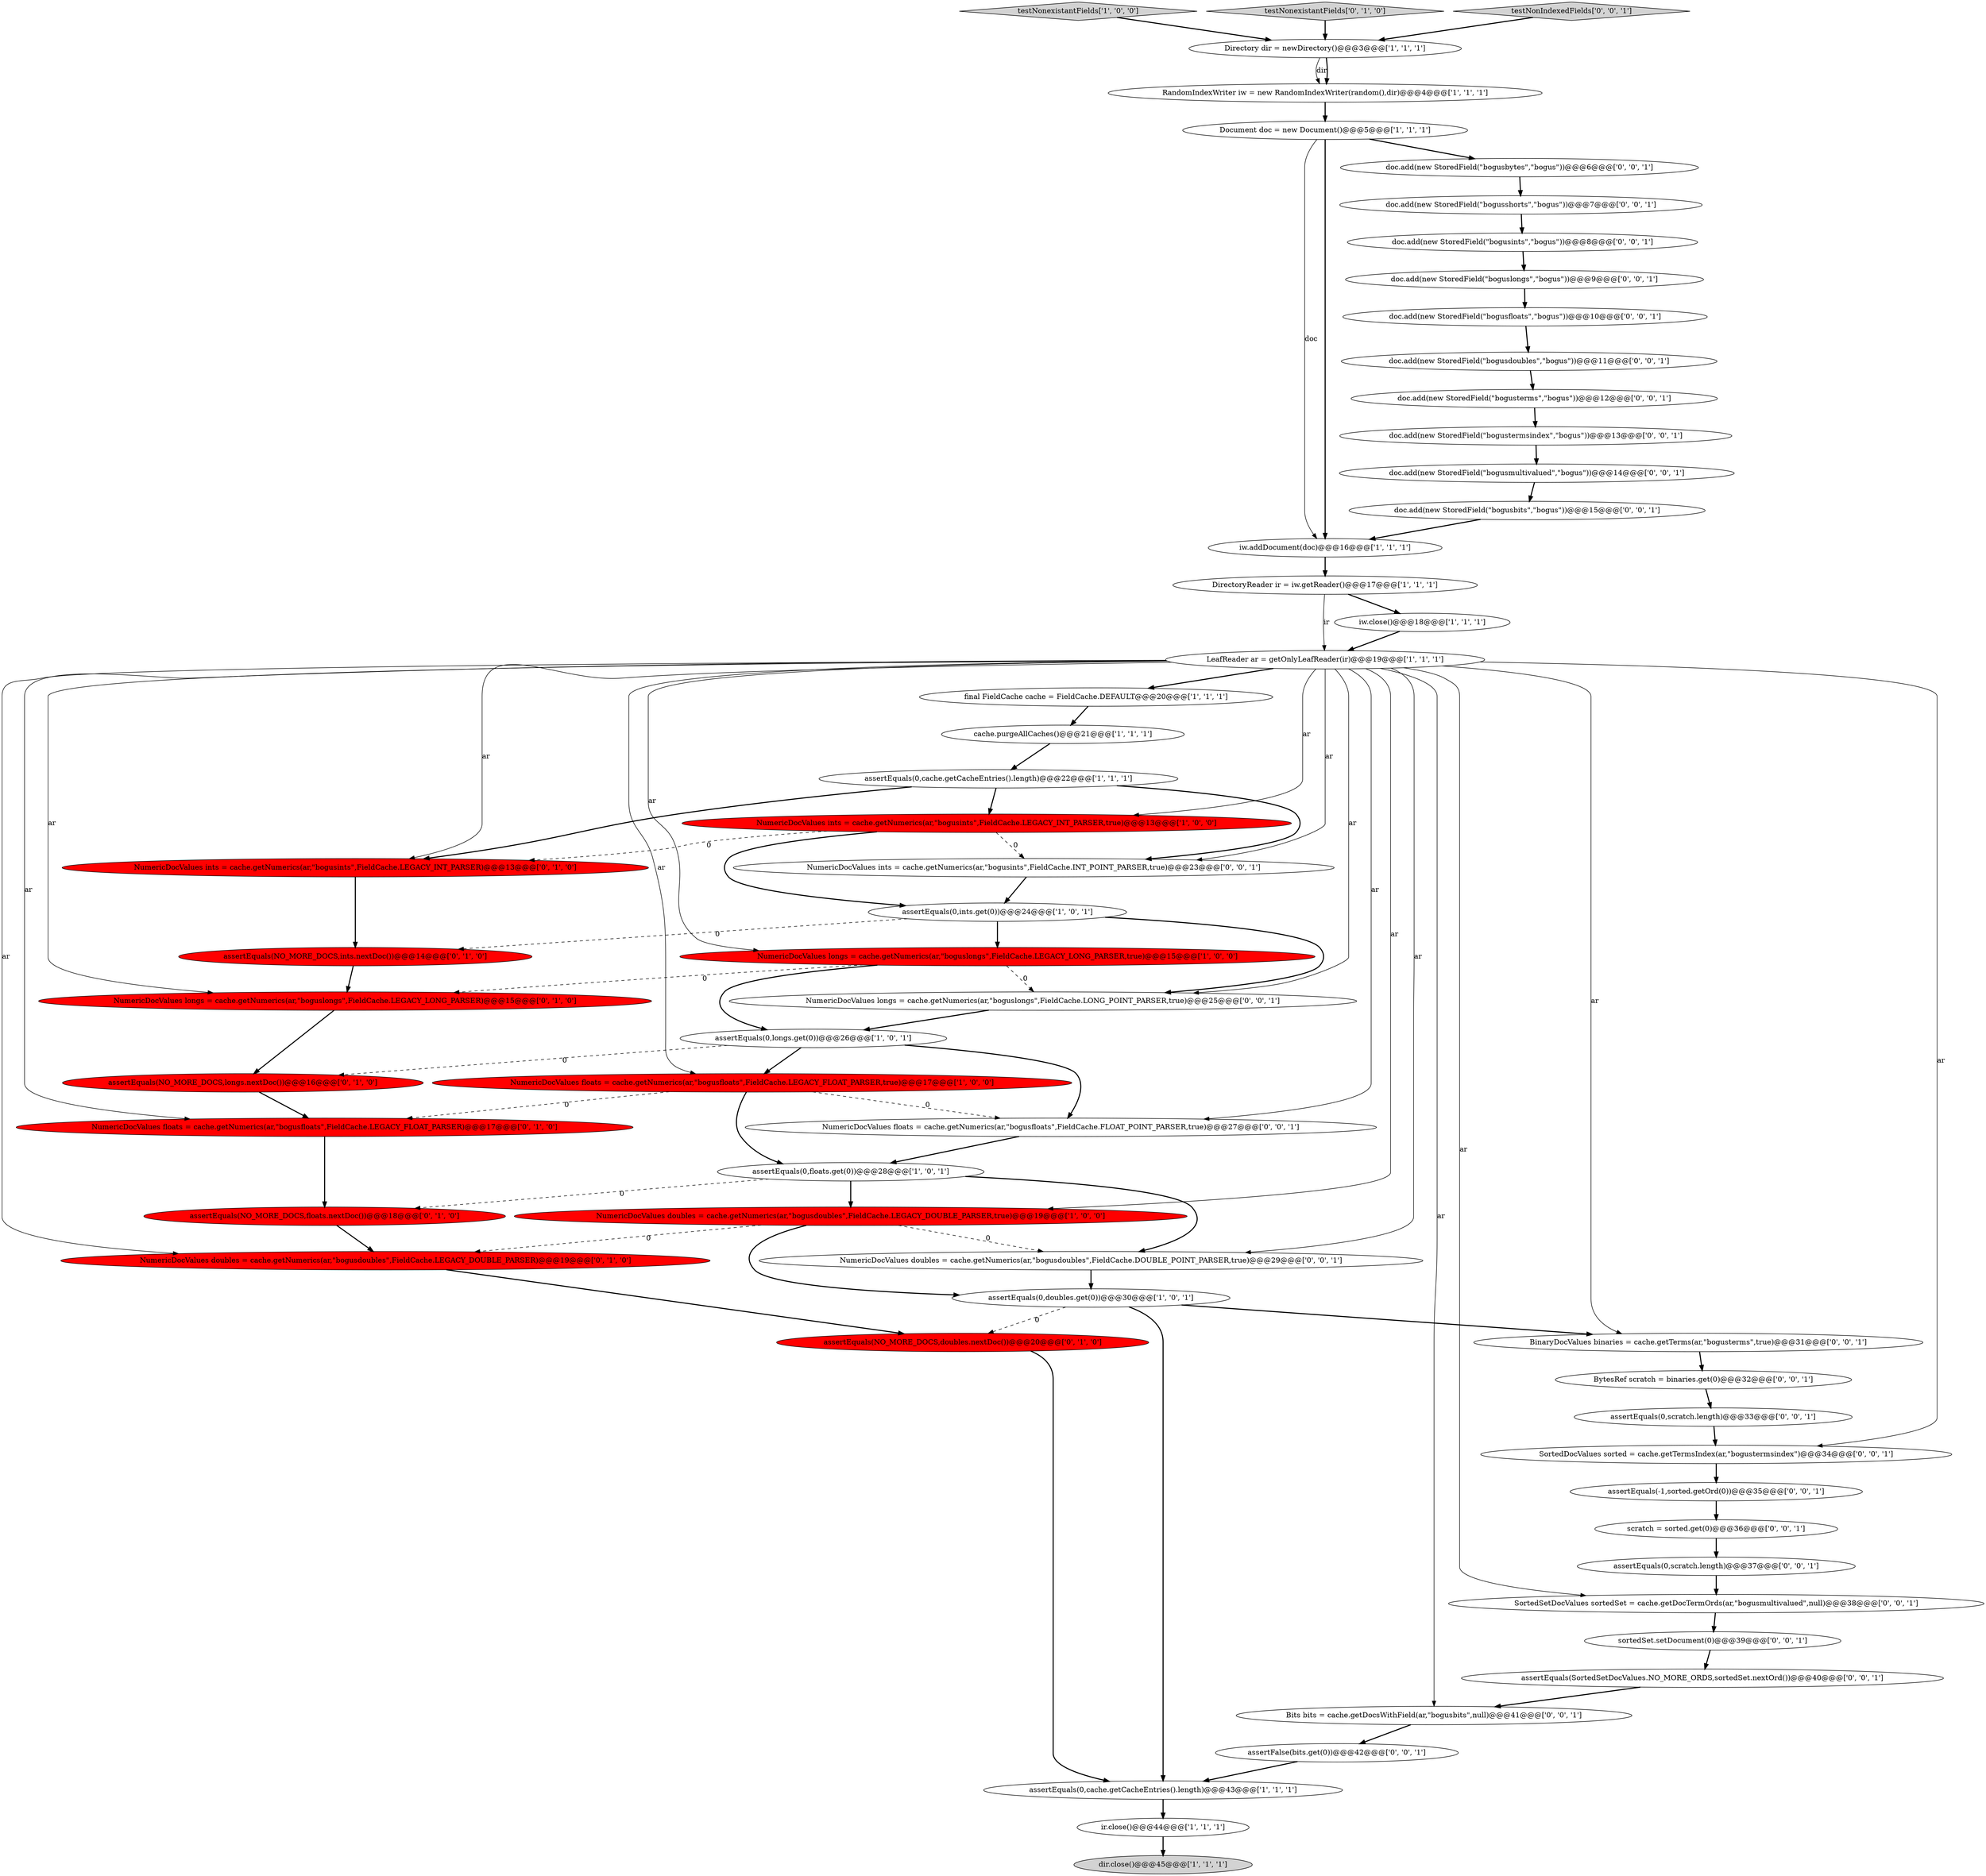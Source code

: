 digraph {
0 [style = filled, label = "iw.addDocument(doc)@@@16@@@['1', '1', '1']", fillcolor = white, shape = ellipse image = "AAA0AAABBB1BBB"];
40 [style = filled, label = "NumericDocValues longs = cache.getNumerics(ar,\"boguslongs\",FieldCache.LONG_POINT_PARSER,true)@@@25@@@['0', '0', '1']", fillcolor = white, shape = ellipse image = "AAA0AAABBB3BBB"];
3 [style = filled, label = "testNonexistantFields['1', '0', '0']", fillcolor = lightgray, shape = diamond image = "AAA0AAABBB1BBB"];
30 [style = filled, label = "NumericDocValues floats = cache.getNumerics(ar,\"bogusfloats\",FieldCache.LEGACY_FLOAT_PARSER)@@@17@@@['0', '1', '0']", fillcolor = red, shape = ellipse image = "AAA1AAABBB2BBB"];
10 [style = filled, label = "NumericDocValues ints = cache.getNumerics(ar,\"bogusints\",FieldCache.LEGACY_INT_PARSER,true)@@@13@@@['1', '0', '0']", fillcolor = red, shape = ellipse image = "AAA1AAABBB1BBB"];
5 [style = filled, label = "DirectoryReader ir = iw.getReader()@@@17@@@['1', '1', '1']", fillcolor = white, shape = ellipse image = "AAA0AAABBB1BBB"];
34 [style = filled, label = "doc.add(new StoredField(\"boguslongs\",\"bogus\"))@@@9@@@['0', '0', '1']", fillcolor = white, shape = ellipse image = "AAA0AAABBB3BBB"];
23 [style = filled, label = "NumericDocValues ints = cache.getNumerics(ar,\"bogusints\",FieldCache.LEGACY_INT_PARSER)@@@13@@@['0', '1', '0']", fillcolor = red, shape = ellipse image = "AAA1AAABBB2BBB"];
24 [style = filled, label = "testNonexistantFields['0', '1', '0']", fillcolor = lightgray, shape = diamond image = "AAA0AAABBB2BBB"];
50 [style = filled, label = "Bits bits = cache.getDocsWithField(ar,\"bogusbits\",null)@@@41@@@['0', '0', '1']", fillcolor = white, shape = ellipse image = "AAA0AAABBB3BBB"];
15 [style = filled, label = "final FieldCache cache = FieldCache.DEFAULT@@@20@@@['1', '1', '1']", fillcolor = white, shape = ellipse image = "AAA0AAABBB1BBB"];
27 [style = filled, label = "NumericDocValues doubles = cache.getNumerics(ar,\"bogusdoubles\",FieldCache.LEGACY_DOUBLE_PARSER)@@@19@@@['0', '1', '0']", fillcolor = red, shape = ellipse image = "AAA1AAABBB2BBB"];
19 [style = filled, label = "assertEquals(0,cache.getCacheEntries().length)@@@43@@@['1', '1', '1']", fillcolor = white, shape = ellipse image = "AAA0AAABBB1BBB"];
52 [style = filled, label = "doc.add(new StoredField(\"bogusshorts\",\"bogus\"))@@@7@@@['0', '0', '1']", fillcolor = white, shape = ellipse image = "AAA0AAABBB3BBB"];
49 [style = filled, label = "BytesRef scratch = binaries.get(0)@@@32@@@['0', '0', '1']", fillcolor = white, shape = ellipse image = "AAA0AAABBB3BBB"];
13 [style = filled, label = "LeafReader ar = getOnlyLeafReader(ir)@@@19@@@['1', '1', '1']", fillcolor = white, shape = ellipse image = "AAA0AAABBB1BBB"];
1 [style = filled, label = "ir.close()@@@44@@@['1', '1', '1']", fillcolor = white, shape = ellipse image = "AAA0AAABBB1BBB"];
9 [style = filled, label = "NumericDocValues longs = cache.getNumerics(ar,\"boguslongs\",FieldCache.LEGACY_LONG_PARSER,true)@@@15@@@['1', '0', '0']", fillcolor = red, shape = ellipse image = "AAA1AAABBB1BBB"];
6 [style = filled, label = "assertEquals(0,cache.getCacheEntries().length)@@@22@@@['1', '1', '1']", fillcolor = white, shape = ellipse image = "AAA0AAABBB1BBB"];
33 [style = filled, label = "testNonIndexedFields['0', '0', '1']", fillcolor = lightgray, shape = diamond image = "AAA0AAABBB3BBB"];
43 [style = filled, label = "doc.add(new StoredField(\"bogusfloats\",\"bogus\"))@@@10@@@['0', '0', '1']", fillcolor = white, shape = ellipse image = "AAA0AAABBB3BBB"];
38 [style = filled, label = "doc.add(new StoredField(\"bogusterms\",\"bogus\"))@@@12@@@['0', '0', '1']", fillcolor = white, shape = ellipse image = "AAA0AAABBB3BBB"];
29 [style = filled, label = "assertEquals(NO_MORE_DOCS,floats.nextDoc())@@@18@@@['0', '1', '0']", fillcolor = red, shape = ellipse image = "AAA1AAABBB2BBB"];
39 [style = filled, label = "doc.add(new StoredField(\"bogustermsindex\",\"bogus\"))@@@13@@@['0', '0', '1']", fillcolor = white, shape = ellipse image = "AAA0AAABBB3BBB"];
48 [style = filled, label = "doc.add(new StoredField(\"bogusints\",\"bogus\"))@@@8@@@['0', '0', '1']", fillcolor = white, shape = ellipse image = "AAA0AAABBB3BBB"];
22 [style = filled, label = "assertEquals(NO_MORE_DOCS,doubles.nextDoc())@@@20@@@['0', '1', '0']", fillcolor = red, shape = ellipse image = "AAA1AAABBB2BBB"];
35 [style = filled, label = "assertFalse(bits.get(0))@@@42@@@['0', '0', '1']", fillcolor = white, shape = ellipse image = "AAA0AAABBB3BBB"];
17 [style = filled, label = "assertEquals(0,doubles.get(0))@@@30@@@['1', '0', '1']", fillcolor = white, shape = ellipse image = "AAA0AAABBB1BBB"];
11 [style = filled, label = "assertEquals(0,longs.get(0))@@@26@@@['1', '0', '1']", fillcolor = white, shape = ellipse image = "AAA0AAABBB1BBB"];
31 [style = filled, label = "doc.add(new StoredField(\"bogusbytes\",\"bogus\"))@@@6@@@['0', '0', '1']", fillcolor = white, shape = ellipse image = "AAA0AAABBB3BBB"];
53 [style = filled, label = "assertEquals(0,scratch.length)@@@37@@@['0', '0', '1']", fillcolor = white, shape = ellipse image = "AAA0AAABBB3BBB"];
16 [style = filled, label = "cache.purgeAllCaches()@@@21@@@['1', '1', '1']", fillcolor = white, shape = ellipse image = "AAA0AAABBB1BBB"];
20 [style = filled, label = "RandomIndexWriter iw = new RandomIndexWriter(random(),dir)@@@4@@@['1', '1', '1']", fillcolor = white, shape = ellipse image = "AAA0AAABBB1BBB"];
44 [style = filled, label = "NumericDocValues doubles = cache.getNumerics(ar,\"bogusdoubles\",FieldCache.DOUBLE_POINT_PARSER,true)@@@29@@@['0', '0', '1']", fillcolor = white, shape = ellipse image = "AAA0AAABBB3BBB"];
26 [style = filled, label = "assertEquals(NO_MORE_DOCS,ints.nextDoc())@@@14@@@['0', '1', '0']", fillcolor = red, shape = ellipse image = "AAA1AAABBB2BBB"];
45 [style = filled, label = "doc.add(new StoredField(\"bogusdoubles\",\"bogus\"))@@@11@@@['0', '0', '1']", fillcolor = white, shape = ellipse image = "AAA0AAABBB3BBB"];
12 [style = filled, label = "NumericDocValues floats = cache.getNumerics(ar,\"bogusfloats\",FieldCache.LEGACY_FLOAT_PARSER,true)@@@17@@@['1', '0', '0']", fillcolor = red, shape = ellipse image = "AAA1AAABBB1BBB"];
18 [style = filled, label = "dir.close()@@@45@@@['1', '1', '1']", fillcolor = lightgray, shape = ellipse image = "AAA0AAABBB1BBB"];
55 [style = filled, label = "doc.add(new StoredField(\"bogusmultivalued\",\"bogus\"))@@@14@@@['0', '0', '1']", fillcolor = white, shape = ellipse image = "AAA0AAABBB3BBB"];
37 [style = filled, label = "SortedSetDocValues sortedSet = cache.getDocTermOrds(ar,\"bogusmultivalued\",null)@@@38@@@['0', '0', '1']", fillcolor = white, shape = ellipse image = "AAA0AAABBB3BBB"];
56 [style = filled, label = "NumericDocValues ints = cache.getNumerics(ar,\"bogusints\",FieldCache.INT_POINT_PARSER,true)@@@23@@@['0', '0', '1']", fillcolor = white, shape = ellipse image = "AAA0AAABBB3BBB"];
14 [style = filled, label = "iw.close()@@@18@@@['1', '1', '1']", fillcolor = white, shape = ellipse image = "AAA0AAABBB1BBB"];
25 [style = filled, label = "assertEquals(NO_MORE_DOCS,longs.nextDoc())@@@16@@@['0', '1', '0']", fillcolor = red, shape = ellipse image = "AAA1AAABBB2BBB"];
7 [style = filled, label = "Directory dir = newDirectory()@@@3@@@['1', '1', '1']", fillcolor = white, shape = ellipse image = "AAA0AAABBB1BBB"];
46 [style = filled, label = "scratch = sorted.get(0)@@@36@@@['0', '0', '1']", fillcolor = white, shape = ellipse image = "AAA0AAABBB3BBB"];
47 [style = filled, label = "BinaryDocValues binaries = cache.getTerms(ar,\"bogusterms\",true)@@@31@@@['0', '0', '1']", fillcolor = white, shape = ellipse image = "AAA0AAABBB3BBB"];
51 [style = filled, label = "NumericDocValues floats = cache.getNumerics(ar,\"bogusfloats\",FieldCache.FLOAT_POINT_PARSER,true)@@@27@@@['0', '0', '1']", fillcolor = white, shape = ellipse image = "AAA0AAABBB3BBB"];
8 [style = filled, label = "Document doc = new Document()@@@5@@@['1', '1', '1']", fillcolor = white, shape = ellipse image = "AAA0AAABBB1BBB"];
2 [style = filled, label = "assertEquals(0,floats.get(0))@@@28@@@['1', '0', '1']", fillcolor = white, shape = ellipse image = "AAA0AAABBB1BBB"];
41 [style = filled, label = "assertEquals(-1,sorted.getOrd(0))@@@35@@@['0', '0', '1']", fillcolor = white, shape = ellipse image = "AAA0AAABBB3BBB"];
57 [style = filled, label = "SortedDocValues sorted = cache.getTermsIndex(ar,\"bogustermsindex\")@@@34@@@['0', '0', '1']", fillcolor = white, shape = ellipse image = "AAA0AAABBB3BBB"];
42 [style = filled, label = "sortedSet.setDocument(0)@@@39@@@['0', '0', '1']", fillcolor = white, shape = ellipse image = "AAA0AAABBB3BBB"];
32 [style = filled, label = "assertEquals(SortedSetDocValues.NO_MORE_ORDS,sortedSet.nextOrd())@@@40@@@['0', '0', '1']", fillcolor = white, shape = ellipse image = "AAA0AAABBB3BBB"];
36 [style = filled, label = "doc.add(new StoredField(\"bogusbits\",\"bogus\"))@@@15@@@['0', '0', '1']", fillcolor = white, shape = ellipse image = "AAA0AAABBB3BBB"];
28 [style = filled, label = "NumericDocValues longs = cache.getNumerics(ar,\"boguslongs\",FieldCache.LEGACY_LONG_PARSER)@@@15@@@['0', '1', '0']", fillcolor = red, shape = ellipse image = "AAA1AAABBB2BBB"];
54 [style = filled, label = "assertEquals(0,scratch.length)@@@33@@@['0', '0', '1']", fillcolor = white, shape = ellipse image = "AAA0AAABBB3BBB"];
21 [style = filled, label = "assertEquals(0,ints.get(0))@@@24@@@['1', '0', '1']", fillcolor = white, shape = ellipse image = "AAA0AAABBB1BBB"];
4 [style = filled, label = "NumericDocValues doubles = cache.getNumerics(ar,\"bogusdoubles\",FieldCache.LEGACY_DOUBLE_PARSER,true)@@@19@@@['1', '0', '0']", fillcolor = red, shape = ellipse image = "AAA1AAABBB1BBB"];
13->56 [style = solid, label="ar"];
55->36 [style = bold, label=""];
9->11 [style = bold, label=""];
25->30 [style = bold, label=""];
54->57 [style = bold, label=""];
13->10 [style = solid, label="ar"];
57->41 [style = bold, label=""];
38->39 [style = bold, label=""];
13->27 [style = solid, label="ar"];
30->29 [style = bold, label=""];
13->37 [style = solid, label="ar"];
8->0 [style = solid, label="doc"];
13->12 [style = solid, label="ar"];
7->20 [style = solid, label="dir"];
47->49 [style = bold, label=""];
8->0 [style = bold, label=""];
19->1 [style = bold, label=""];
13->40 [style = solid, label="ar"];
12->2 [style = bold, label=""];
40->11 [style = bold, label=""];
36->0 [style = bold, label=""];
2->44 [style = bold, label=""];
45->38 [style = bold, label=""];
28->25 [style = bold, label=""];
26->28 [style = bold, label=""];
48->34 [style = bold, label=""];
13->9 [style = solid, label="ar"];
17->22 [style = dashed, label="0"];
33->7 [style = bold, label=""];
13->51 [style = solid, label="ar"];
11->51 [style = bold, label=""];
13->57 [style = solid, label="ar"];
16->6 [style = bold, label=""];
11->12 [style = bold, label=""];
10->21 [style = bold, label=""];
12->30 [style = dashed, label="0"];
2->4 [style = bold, label=""];
27->22 [style = bold, label=""];
44->17 [style = bold, label=""];
43->45 [style = bold, label=""];
29->27 [style = bold, label=""];
20->8 [style = bold, label=""];
21->9 [style = bold, label=""];
5->13 [style = solid, label="ir"];
13->30 [style = solid, label="ar"];
3->7 [style = bold, label=""];
56->21 [style = bold, label=""];
52->48 [style = bold, label=""];
42->32 [style = bold, label=""];
41->46 [style = bold, label=""];
10->56 [style = dashed, label="0"];
13->15 [style = bold, label=""];
24->7 [style = bold, label=""];
49->54 [style = bold, label=""];
4->44 [style = dashed, label="0"];
32->50 [style = bold, label=""];
4->17 [style = bold, label=""];
8->31 [style = bold, label=""];
22->19 [style = bold, label=""];
31->52 [style = bold, label=""];
6->23 [style = bold, label=""];
4->27 [style = dashed, label="0"];
7->20 [style = bold, label=""];
53->37 [style = bold, label=""];
6->56 [style = bold, label=""];
51->2 [style = bold, label=""];
21->26 [style = dashed, label="0"];
2->29 [style = dashed, label="0"];
6->10 [style = bold, label=""];
11->25 [style = dashed, label="0"];
50->35 [style = bold, label=""];
14->13 [style = bold, label=""];
34->43 [style = bold, label=""];
10->23 [style = dashed, label="0"];
37->42 [style = bold, label=""];
0->5 [style = bold, label=""];
13->47 [style = solid, label="ar"];
13->44 [style = solid, label="ar"];
13->28 [style = solid, label="ar"];
39->55 [style = bold, label=""];
12->51 [style = dashed, label="0"];
17->47 [style = bold, label=""];
13->50 [style = solid, label="ar"];
9->28 [style = dashed, label="0"];
46->53 [style = bold, label=""];
35->19 [style = bold, label=""];
23->26 [style = bold, label=""];
1->18 [style = bold, label=""];
5->14 [style = bold, label=""];
15->16 [style = bold, label=""];
17->19 [style = bold, label=""];
9->40 [style = dashed, label="0"];
21->40 [style = bold, label=""];
13->4 [style = solid, label="ar"];
13->23 [style = solid, label="ar"];
}
